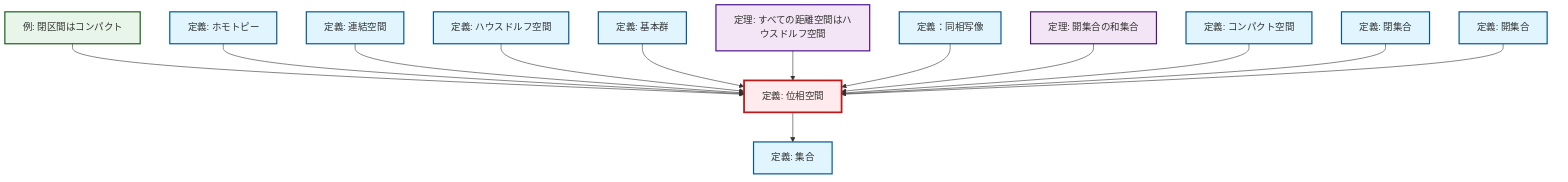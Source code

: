 graph TD
    classDef definition fill:#e1f5fe,stroke:#01579b,stroke-width:2px
    classDef theorem fill:#f3e5f5,stroke:#4a148c,stroke-width:2px
    classDef axiom fill:#fff3e0,stroke:#e65100,stroke-width:2px
    classDef example fill:#e8f5e9,stroke:#1b5e20,stroke-width:2px
    classDef current fill:#ffebee,stroke:#b71c1c,stroke-width:3px
    thm-metric-hausdorff["定理: すべての距離空間はハウスドルフ空間"]:::theorem
    def-fundamental-group["定義: 基本群"]:::definition
    def-set["定義: 集合"]:::definition
    def-topological-space["定義: 位相空間"]:::definition
    thm-union-open-sets["定理: 開集合の和集合"]:::theorem
    def-compact["定義: コンパクト空間"]:::definition
    def-open-set["定義: 開集合"]:::definition
    ex-closed-interval-compact["例: 閉区間はコンパクト"]:::example
    def-connected["定義: 連結空間"]:::definition
    def-homotopy["定義: ホモトピー"]:::definition
    def-hausdorff["定義: ハウスドルフ空間"]:::definition
    def-closed-set["定義: 閉集合"]:::definition
    def-homeomorphism["定義：同相写像"]:::definition
    ex-closed-interval-compact --> def-topological-space
    def-homotopy --> def-topological-space
    def-topological-space --> def-set
    def-connected --> def-topological-space
    def-hausdorff --> def-topological-space
    def-fundamental-group --> def-topological-space
    thm-metric-hausdorff --> def-topological-space
    def-homeomorphism --> def-topological-space
    thm-union-open-sets --> def-topological-space
    def-compact --> def-topological-space
    def-closed-set --> def-topological-space
    def-open-set --> def-topological-space
    class def-topological-space current